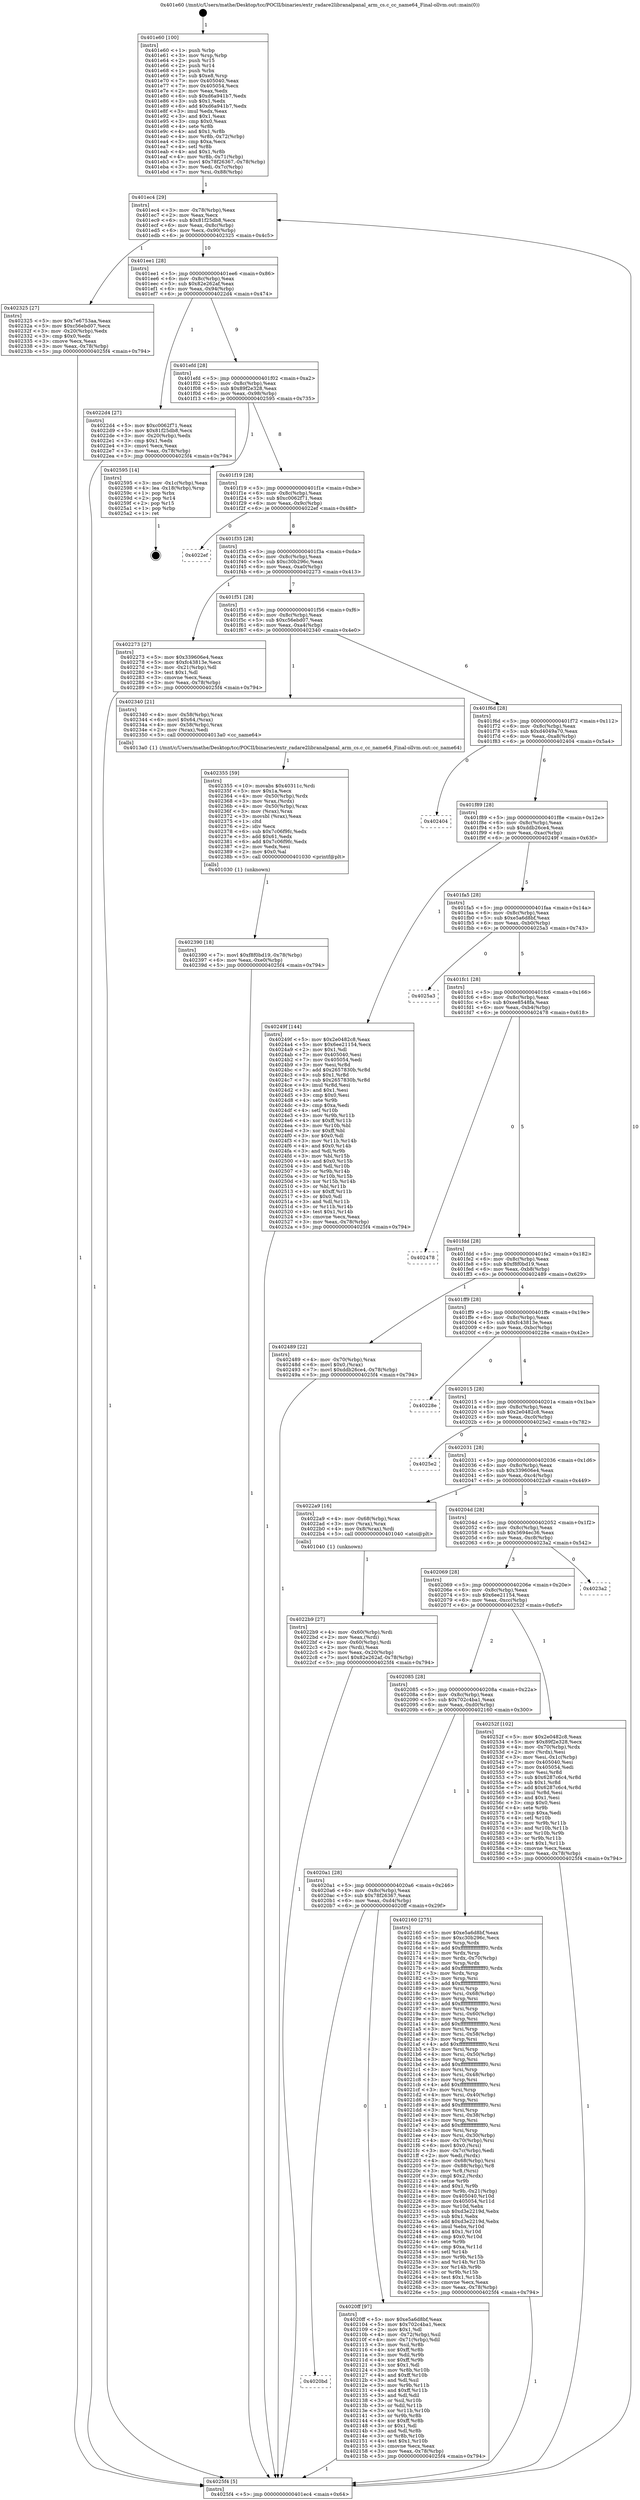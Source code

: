 digraph "0x401e60" {
  label = "0x401e60 (/mnt/c/Users/mathe/Desktop/tcc/POCII/binaries/extr_radare2libranalpanal_arm_cs.c_cc_name64_Final-ollvm.out::main(0))"
  labelloc = "t"
  node[shape=record]

  Entry [label="",width=0.3,height=0.3,shape=circle,fillcolor=black,style=filled]
  "0x401ec4" [label="{
     0x401ec4 [29]\l
     | [instrs]\l
     &nbsp;&nbsp;0x401ec4 \<+3\>: mov -0x78(%rbp),%eax\l
     &nbsp;&nbsp;0x401ec7 \<+2\>: mov %eax,%ecx\l
     &nbsp;&nbsp;0x401ec9 \<+6\>: sub $0x81f25db8,%ecx\l
     &nbsp;&nbsp;0x401ecf \<+6\>: mov %eax,-0x8c(%rbp)\l
     &nbsp;&nbsp;0x401ed5 \<+6\>: mov %ecx,-0x90(%rbp)\l
     &nbsp;&nbsp;0x401edb \<+6\>: je 0000000000402325 \<main+0x4c5\>\l
  }"]
  "0x402325" [label="{
     0x402325 [27]\l
     | [instrs]\l
     &nbsp;&nbsp;0x402325 \<+5\>: mov $0x7e6753aa,%eax\l
     &nbsp;&nbsp;0x40232a \<+5\>: mov $0xc56ebd07,%ecx\l
     &nbsp;&nbsp;0x40232f \<+3\>: mov -0x20(%rbp),%edx\l
     &nbsp;&nbsp;0x402332 \<+3\>: cmp $0x0,%edx\l
     &nbsp;&nbsp;0x402335 \<+3\>: cmove %ecx,%eax\l
     &nbsp;&nbsp;0x402338 \<+3\>: mov %eax,-0x78(%rbp)\l
     &nbsp;&nbsp;0x40233b \<+5\>: jmp 00000000004025f4 \<main+0x794\>\l
  }"]
  "0x401ee1" [label="{
     0x401ee1 [28]\l
     | [instrs]\l
     &nbsp;&nbsp;0x401ee1 \<+5\>: jmp 0000000000401ee6 \<main+0x86\>\l
     &nbsp;&nbsp;0x401ee6 \<+6\>: mov -0x8c(%rbp),%eax\l
     &nbsp;&nbsp;0x401eec \<+5\>: sub $0x82e262af,%eax\l
     &nbsp;&nbsp;0x401ef1 \<+6\>: mov %eax,-0x94(%rbp)\l
     &nbsp;&nbsp;0x401ef7 \<+6\>: je 00000000004022d4 \<main+0x474\>\l
  }"]
  Exit [label="",width=0.3,height=0.3,shape=circle,fillcolor=black,style=filled,peripheries=2]
  "0x4022d4" [label="{
     0x4022d4 [27]\l
     | [instrs]\l
     &nbsp;&nbsp;0x4022d4 \<+5\>: mov $0xc0062f71,%eax\l
     &nbsp;&nbsp;0x4022d9 \<+5\>: mov $0x81f25db8,%ecx\l
     &nbsp;&nbsp;0x4022de \<+3\>: mov -0x20(%rbp),%edx\l
     &nbsp;&nbsp;0x4022e1 \<+3\>: cmp $0x1,%edx\l
     &nbsp;&nbsp;0x4022e4 \<+3\>: cmovl %ecx,%eax\l
     &nbsp;&nbsp;0x4022e7 \<+3\>: mov %eax,-0x78(%rbp)\l
     &nbsp;&nbsp;0x4022ea \<+5\>: jmp 00000000004025f4 \<main+0x794\>\l
  }"]
  "0x401efd" [label="{
     0x401efd [28]\l
     | [instrs]\l
     &nbsp;&nbsp;0x401efd \<+5\>: jmp 0000000000401f02 \<main+0xa2\>\l
     &nbsp;&nbsp;0x401f02 \<+6\>: mov -0x8c(%rbp),%eax\l
     &nbsp;&nbsp;0x401f08 \<+5\>: sub $0x89f2e328,%eax\l
     &nbsp;&nbsp;0x401f0d \<+6\>: mov %eax,-0x98(%rbp)\l
     &nbsp;&nbsp;0x401f13 \<+6\>: je 0000000000402595 \<main+0x735\>\l
  }"]
  "0x402390" [label="{
     0x402390 [18]\l
     | [instrs]\l
     &nbsp;&nbsp;0x402390 \<+7\>: movl $0xf8f0bd19,-0x78(%rbp)\l
     &nbsp;&nbsp;0x402397 \<+6\>: mov %eax,-0xe0(%rbp)\l
     &nbsp;&nbsp;0x40239d \<+5\>: jmp 00000000004025f4 \<main+0x794\>\l
  }"]
  "0x402595" [label="{
     0x402595 [14]\l
     | [instrs]\l
     &nbsp;&nbsp;0x402595 \<+3\>: mov -0x1c(%rbp),%eax\l
     &nbsp;&nbsp;0x402598 \<+4\>: lea -0x18(%rbp),%rsp\l
     &nbsp;&nbsp;0x40259c \<+1\>: pop %rbx\l
     &nbsp;&nbsp;0x40259d \<+2\>: pop %r14\l
     &nbsp;&nbsp;0x40259f \<+2\>: pop %r15\l
     &nbsp;&nbsp;0x4025a1 \<+1\>: pop %rbp\l
     &nbsp;&nbsp;0x4025a2 \<+1\>: ret\l
  }"]
  "0x401f19" [label="{
     0x401f19 [28]\l
     | [instrs]\l
     &nbsp;&nbsp;0x401f19 \<+5\>: jmp 0000000000401f1e \<main+0xbe\>\l
     &nbsp;&nbsp;0x401f1e \<+6\>: mov -0x8c(%rbp),%eax\l
     &nbsp;&nbsp;0x401f24 \<+5\>: sub $0xc0062f71,%eax\l
     &nbsp;&nbsp;0x401f29 \<+6\>: mov %eax,-0x9c(%rbp)\l
     &nbsp;&nbsp;0x401f2f \<+6\>: je 00000000004022ef \<main+0x48f\>\l
  }"]
  "0x402355" [label="{
     0x402355 [59]\l
     | [instrs]\l
     &nbsp;&nbsp;0x402355 \<+10\>: movabs $0x40311c,%rdi\l
     &nbsp;&nbsp;0x40235f \<+5\>: mov $0x1a,%ecx\l
     &nbsp;&nbsp;0x402364 \<+4\>: mov -0x50(%rbp),%rdx\l
     &nbsp;&nbsp;0x402368 \<+3\>: mov %rax,(%rdx)\l
     &nbsp;&nbsp;0x40236b \<+4\>: mov -0x50(%rbp),%rax\l
     &nbsp;&nbsp;0x40236f \<+3\>: mov (%rax),%rax\l
     &nbsp;&nbsp;0x402372 \<+3\>: movsbl (%rax),%eax\l
     &nbsp;&nbsp;0x402375 \<+1\>: cltd\l
     &nbsp;&nbsp;0x402376 \<+2\>: idiv %ecx\l
     &nbsp;&nbsp;0x402378 \<+6\>: sub $0x7c06f9fc,%edx\l
     &nbsp;&nbsp;0x40237e \<+3\>: add $0x61,%edx\l
     &nbsp;&nbsp;0x402381 \<+6\>: add $0x7c06f9fc,%edx\l
     &nbsp;&nbsp;0x402387 \<+2\>: mov %edx,%esi\l
     &nbsp;&nbsp;0x402389 \<+2\>: mov $0x0,%al\l
     &nbsp;&nbsp;0x40238b \<+5\>: call 0000000000401030 \<printf@plt\>\l
     | [calls]\l
     &nbsp;&nbsp;0x401030 \{1\} (unknown)\l
  }"]
  "0x4022ef" [label="{
     0x4022ef\l
  }", style=dashed]
  "0x401f35" [label="{
     0x401f35 [28]\l
     | [instrs]\l
     &nbsp;&nbsp;0x401f35 \<+5\>: jmp 0000000000401f3a \<main+0xda\>\l
     &nbsp;&nbsp;0x401f3a \<+6\>: mov -0x8c(%rbp),%eax\l
     &nbsp;&nbsp;0x401f40 \<+5\>: sub $0xc30b296c,%eax\l
     &nbsp;&nbsp;0x401f45 \<+6\>: mov %eax,-0xa0(%rbp)\l
     &nbsp;&nbsp;0x401f4b \<+6\>: je 0000000000402273 \<main+0x413\>\l
  }"]
  "0x4022b9" [label="{
     0x4022b9 [27]\l
     | [instrs]\l
     &nbsp;&nbsp;0x4022b9 \<+4\>: mov -0x60(%rbp),%rdi\l
     &nbsp;&nbsp;0x4022bd \<+2\>: mov %eax,(%rdi)\l
     &nbsp;&nbsp;0x4022bf \<+4\>: mov -0x60(%rbp),%rdi\l
     &nbsp;&nbsp;0x4022c3 \<+2\>: mov (%rdi),%eax\l
     &nbsp;&nbsp;0x4022c5 \<+3\>: mov %eax,-0x20(%rbp)\l
     &nbsp;&nbsp;0x4022c8 \<+7\>: movl $0x82e262af,-0x78(%rbp)\l
     &nbsp;&nbsp;0x4022cf \<+5\>: jmp 00000000004025f4 \<main+0x794\>\l
  }"]
  "0x402273" [label="{
     0x402273 [27]\l
     | [instrs]\l
     &nbsp;&nbsp;0x402273 \<+5\>: mov $0x339606e4,%eax\l
     &nbsp;&nbsp;0x402278 \<+5\>: mov $0xfc43813e,%ecx\l
     &nbsp;&nbsp;0x40227d \<+3\>: mov -0x21(%rbp),%dl\l
     &nbsp;&nbsp;0x402280 \<+3\>: test $0x1,%dl\l
     &nbsp;&nbsp;0x402283 \<+3\>: cmovne %ecx,%eax\l
     &nbsp;&nbsp;0x402286 \<+3\>: mov %eax,-0x78(%rbp)\l
     &nbsp;&nbsp;0x402289 \<+5\>: jmp 00000000004025f4 \<main+0x794\>\l
  }"]
  "0x401f51" [label="{
     0x401f51 [28]\l
     | [instrs]\l
     &nbsp;&nbsp;0x401f51 \<+5\>: jmp 0000000000401f56 \<main+0xf6\>\l
     &nbsp;&nbsp;0x401f56 \<+6\>: mov -0x8c(%rbp),%eax\l
     &nbsp;&nbsp;0x401f5c \<+5\>: sub $0xc56ebd07,%eax\l
     &nbsp;&nbsp;0x401f61 \<+6\>: mov %eax,-0xa4(%rbp)\l
     &nbsp;&nbsp;0x401f67 \<+6\>: je 0000000000402340 \<main+0x4e0\>\l
  }"]
  "0x401e60" [label="{
     0x401e60 [100]\l
     | [instrs]\l
     &nbsp;&nbsp;0x401e60 \<+1\>: push %rbp\l
     &nbsp;&nbsp;0x401e61 \<+3\>: mov %rsp,%rbp\l
     &nbsp;&nbsp;0x401e64 \<+2\>: push %r15\l
     &nbsp;&nbsp;0x401e66 \<+2\>: push %r14\l
     &nbsp;&nbsp;0x401e68 \<+1\>: push %rbx\l
     &nbsp;&nbsp;0x401e69 \<+7\>: sub $0xe8,%rsp\l
     &nbsp;&nbsp;0x401e70 \<+7\>: mov 0x405040,%eax\l
     &nbsp;&nbsp;0x401e77 \<+7\>: mov 0x405054,%ecx\l
     &nbsp;&nbsp;0x401e7e \<+2\>: mov %eax,%edx\l
     &nbsp;&nbsp;0x401e80 \<+6\>: sub $0xd6a941b7,%edx\l
     &nbsp;&nbsp;0x401e86 \<+3\>: sub $0x1,%edx\l
     &nbsp;&nbsp;0x401e89 \<+6\>: add $0xd6a941b7,%edx\l
     &nbsp;&nbsp;0x401e8f \<+3\>: imul %edx,%eax\l
     &nbsp;&nbsp;0x401e92 \<+3\>: and $0x1,%eax\l
     &nbsp;&nbsp;0x401e95 \<+3\>: cmp $0x0,%eax\l
     &nbsp;&nbsp;0x401e98 \<+4\>: sete %r8b\l
     &nbsp;&nbsp;0x401e9c \<+4\>: and $0x1,%r8b\l
     &nbsp;&nbsp;0x401ea0 \<+4\>: mov %r8b,-0x72(%rbp)\l
     &nbsp;&nbsp;0x401ea4 \<+3\>: cmp $0xa,%ecx\l
     &nbsp;&nbsp;0x401ea7 \<+4\>: setl %r8b\l
     &nbsp;&nbsp;0x401eab \<+4\>: and $0x1,%r8b\l
     &nbsp;&nbsp;0x401eaf \<+4\>: mov %r8b,-0x71(%rbp)\l
     &nbsp;&nbsp;0x401eb3 \<+7\>: movl $0x78f26367,-0x78(%rbp)\l
     &nbsp;&nbsp;0x401eba \<+3\>: mov %edi,-0x7c(%rbp)\l
     &nbsp;&nbsp;0x401ebd \<+7\>: mov %rsi,-0x88(%rbp)\l
  }"]
  "0x402340" [label="{
     0x402340 [21]\l
     | [instrs]\l
     &nbsp;&nbsp;0x402340 \<+4\>: mov -0x58(%rbp),%rax\l
     &nbsp;&nbsp;0x402344 \<+6\>: movl $0x64,(%rax)\l
     &nbsp;&nbsp;0x40234a \<+4\>: mov -0x58(%rbp),%rax\l
     &nbsp;&nbsp;0x40234e \<+2\>: mov (%rax),%edi\l
     &nbsp;&nbsp;0x402350 \<+5\>: call 00000000004013a0 \<cc_name64\>\l
     | [calls]\l
     &nbsp;&nbsp;0x4013a0 \{1\} (/mnt/c/Users/mathe/Desktop/tcc/POCII/binaries/extr_radare2libranalpanal_arm_cs.c_cc_name64_Final-ollvm.out::cc_name64)\l
  }"]
  "0x401f6d" [label="{
     0x401f6d [28]\l
     | [instrs]\l
     &nbsp;&nbsp;0x401f6d \<+5\>: jmp 0000000000401f72 \<main+0x112\>\l
     &nbsp;&nbsp;0x401f72 \<+6\>: mov -0x8c(%rbp),%eax\l
     &nbsp;&nbsp;0x401f78 \<+5\>: sub $0xd4049a70,%eax\l
     &nbsp;&nbsp;0x401f7d \<+6\>: mov %eax,-0xa8(%rbp)\l
     &nbsp;&nbsp;0x401f83 \<+6\>: je 0000000000402404 \<main+0x5a4\>\l
  }"]
  "0x4025f4" [label="{
     0x4025f4 [5]\l
     | [instrs]\l
     &nbsp;&nbsp;0x4025f4 \<+5\>: jmp 0000000000401ec4 \<main+0x64\>\l
  }"]
  "0x402404" [label="{
     0x402404\l
  }", style=dashed]
  "0x401f89" [label="{
     0x401f89 [28]\l
     | [instrs]\l
     &nbsp;&nbsp;0x401f89 \<+5\>: jmp 0000000000401f8e \<main+0x12e\>\l
     &nbsp;&nbsp;0x401f8e \<+6\>: mov -0x8c(%rbp),%eax\l
     &nbsp;&nbsp;0x401f94 \<+5\>: sub $0xddb26ce4,%eax\l
     &nbsp;&nbsp;0x401f99 \<+6\>: mov %eax,-0xac(%rbp)\l
     &nbsp;&nbsp;0x401f9f \<+6\>: je 000000000040249f \<main+0x63f\>\l
  }"]
  "0x4020bd" [label="{
     0x4020bd\l
  }", style=dashed]
  "0x40249f" [label="{
     0x40249f [144]\l
     | [instrs]\l
     &nbsp;&nbsp;0x40249f \<+5\>: mov $0x2e0482c8,%eax\l
     &nbsp;&nbsp;0x4024a4 \<+5\>: mov $0x6ee21154,%ecx\l
     &nbsp;&nbsp;0x4024a9 \<+2\>: mov $0x1,%dl\l
     &nbsp;&nbsp;0x4024ab \<+7\>: mov 0x405040,%esi\l
     &nbsp;&nbsp;0x4024b2 \<+7\>: mov 0x405054,%edi\l
     &nbsp;&nbsp;0x4024b9 \<+3\>: mov %esi,%r8d\l
     &nbsp;&nbsp;0x4024bc \<+7\>: add $0x2657830b,%r8d\l
     &nbsp;&nbsp;0x4024c3 \<+4\>: sub $0x1,%r8d\l
     &nbsp;&nbsp;0x4024c7 \<+7\>: sub $0x2657830b,%r8d\l
     &nbsp;&nbsp;0x4024ce \<+4\>: imul %r8d,%esi\l
     &nbsp;&nbsp;0x4024d2 \<+3\>: and $0x1,%esi\l
     &nbsp;&nbsp;0x4024d5 \<+3\>: cmp $0x0,%esi\l
     &nbsp;&nbsp;0x4024d8 \<+4\>: sete %r9b\l
     &nbsp;&nbsp;0x4024dc \<+3\>: cmp $0xa,%edi\l
     &nbsp;&nbsp;0x4024df \<+4\>: setl %r10b\l
     &nbsp;&nbsp;0x4024e3 \<+3\>: mov %r9b,%r11b\l
     &nbsp;&nbsp;0x4024e6 \<+4\>: xor $0xff,%r11b\l
     &nbsp;&nbsp;0x4024ea \<+3\>: mov %r10b,%bl\l
     &nbsp;&nbsp;0x4024ed \<+3\>: xor $0xff,%bl\l
     &nbsp;&nbsp;0x4024f0 \<+3\>: xor $0x0,%dl\l
     &nbsp;&nbsp;0x4024f3 \<+3\>: mov %r11b,%r14b\l
     &nbsp;&nbsp;0x4024f6 \<+4\>: and $0x0,%r14b\l
     &nbsp;&nbsp;0x4024fa \<+3\>: and %dl,%r9b\l
     &nbsp;&nbsp;0x4024fd \<+3\>: mov %bl,%r15b\l
     &nbsp;&nbsp;0x402500 \<+4\>: and $0x0,%r15b\l
     &nbsp;&nbsp;0x402504 \<+3\>: and %dl,%r10b\l
     &nbsp;&nbsp;0x402507 \<+3\>: or %r9b,%r14b\l
     &nbsp;&nbsp;0x40250a \<+3\>: or %r10b,%r15b\l
     &nbsp;&nbsp;0x40250d \<+3\>: xor %r15b,%r14b\l
     &nbsp;&nbsp;0x402510 \<+3\>: or %bl,%r11b\l
     &nbsp;&nbsp;0x402513 \<+4\>: xor $0xff,%r11b\l
     &nbsp;&nbsp;0x402517 \<+3\>: or $0x0,%dl\l
     &nbsp;&nbsp;0x40251a \<+3\>: and %dl,%r11b\l
     &nbsp;&nbsp;0x40251d \<+3\>: or %r11b,%r14b\l
     &nbsp;&nbsp;0x402520 \<+4\>: test $0x1,%r14b\l
     &nbsp;&nbsp;0x402524 \<+3\>: cmovne %ecx,%eax\l
     &nbsp;&nbsp;0x402527 \<+3\>: mov %eax,-0x78(%rbp)\l
     &nbsp;&nbsp;0x40252a \<+5\>: jmp 00000000004025f4 \<main+0x794\>\l
  }"]
  "0x401fa5" [label="{
     0x401fa5 [28]\l
     | [instrs]\l
     &nbsp;&nbsp;0x401fa5 \<+5\>: jmp 0000000000401faa \<main+0x14a\>\l
     &nbsp;&nbsp;0x401faa \<+6\>: mov -0x8c(%rbp),%eax\l
     &nbsp;&nbsp;0x401fb0 \<+5\>: sub $0xe5a6d8bf,%eax\l
     &nbsp;&nbsp;0x401fb5 \<+6\>: mov %eax,-0xb0(%rbp)\l
     &nbsp;&nbsp;0x401fbb \<+6\>: je 00000000004025a3 \<main+0x743\>\l
  }"]
  "0x4020ff" [label="{
     0x4020ff [97]\l
     | [instrs]\l
     &nbsp;&nbsp;0x4020ff \<+5\>: mov $0xe5a6d8bf,%eax\l
     &nbsp;&nbsp;0x402104 \<+5\>: mov $0x702c4ba1,%ecx\l
     &nbsp;&nbsp;0x402109 \<+2\>: mov $0x1,%dl\l
     &nbsp;&nbsp;0x40210b \<+4\>: mov -0x72(%rbp),%sil\l
     &nbsp;&nbsp;0x40210f \<+4\>: mov -0x71(%rbp),%dil\l
     &nbsp;&nbsp;0x402113 \<+3\>: mov %sil,%r8b\l
     &nbsp;&nbsp;0x402116 \<+4\>: xor $0xff,%r8b\l
     &nbsp;&nbsp;0x40211a \<+3\>: mov %dil,%r9b\l
     &nbsp;&nbsp;0x40211d \<+4\>: xor $0xff,%r9b\l
     &nbsp;&nbsp;0x402121 \<+3\>: xor $0x1,%dl\l
     &nbsp;&nbsp;0x402124 \<+3\>: mov %r8b,%r10b\l
     &nbsp;&nbsp;0x402127 \<+4\>: and $0xff,%r10b\l
     &nbsp;&nbsp;0x40212b \<+3\>: and %dl,%sil\l
     &nbsp;&nbsp;0x40212e \<+3\>: mov %r9b,%r11b\l
     &nbsp;&nbsp;0x402131 \<+4\>: and $0xff,%r11b\l
     &nbsp;&nbsp;0x402135 \<+3\>: and %dl,%dil\l
     &nbsp;&nbsp;0x402138 \<+3\>: or %sil,%r10b\l
     &nbsp;&nbsp;0x40213b \<+3\>: or %dil,%r11b\l
     &nbsp;&nbsp;0x40213e \<+3\>: xor %r11b,%r10b\l
     &nbsp;&nbsp;0x402141 \<+3\>: or %r9b,%r8b\l
     &nbsp;&nbsp;0x402144 \<+4\>: xor $0xff,%r8b\l
     &nbsp;&nbsp;0x402148 \<+3\>: or $0x1,%dl\l
     &nbsp;&nbsp;0x40214b \<+3\>: and %dl,%r8b\l
     &nbsp;&nbsp;0x40214e \<+3\>: or %r8b,%r10b\l
     &nbsp;&nbsp;0x402151 \<+4\>: test $0x1,%r10b\l
     &nbsp;&nbsp;0x402155 \<+3\>: cmovne %ecx,%eax\l
     &nbsp;&nbsp;0x402158 \<+3\>: mov %eax,-0x78(%rbp)\l
     &nbsp;&nbsp;0x40215b \<+5\>: jmp 00000000004025f4 \<main+0x794\>\l
  }"]
  "0x4025a3" [label="{
     0x4025a3\l
  }", style=dashed]
  "0x401fc1" [label="{
     0x401fc1 [28]\l
     | [instrs]\l
     &nbsp;&nbsp;0x401fc1 \<+5\>: jmp 0000000000401fc6 \<main+0x166\>\l
     &nbsp;&nbsp;0x401fc6 \<+6\>: mov -0x8c(%rbp),%eax\l
     &nbsp;&nbsp;0x401fcc \<+5\>: sub $0xee8548fa,%eax\l
     &nbsp;&nbsp;0x401fd1 \<+6\>: mov %eax,-0xb4(%rbp)\l
     &nbsp;&nbsp;0x401fd7 \<+6\>: je 0000000000402478 \<main+0x618\>\l
  }"]
  "0x4020a1" [label="{
     0x4020a1 [28]\l
     | [instrs]\l
     &nbsp;&nbsp;0x4020a1 \<+5\>: jmp 00000000004020a6 \<main+0x246\>\l
     &nbsp;&nbsp;0x4020a6 \<+6\>: mov -0x8c(%rbp),%eax\l
     &nbsp;&nbsp;0x4020ac \<+5\>: sub $0x78f26367,%eax\l
     &nbsp;&nbsp;0x4020b1 \<+6\>: mov %eax,-0xd4(%rbp)\l
     &nbsp;&nbsp;0x4020b7 \<+6\>: je 00000000004020ff \<main+0x29f\>\l
  }"]
  "0x402478" [label="{
     0x402478\l
  }", style=dashed]
  "0x401fdd" [label="{
     0x401fdd [28]\l
     | [instrs]\l
     &nbsp;&nbsp;0x401fdd \<+5\>: jmp 0000000000401fe2 \<main+0x182\>\l
     &nbsp;&nbsp;0x401fe2 \<+6\>: mov -0x8c(%rbp),%eax\l
     &nbsp;&nbsp;0x401fe8 \<+5\>: sub $0xf8f0bd19,%eax\l
     &nbsp;&nbsp;0x401fed \<+6\>: mov %eax,-0xb8(%rbp)\l
     &nbsp;&nbsp;0x401ff3 \<+6\>: je 0000000000402489 \<main+0x629\>\l
  }"]
  "0x402160" [label="{
     0x402160 [275]\l
     | [instrs]\l
     &nbsp;&nbsp;0x402160 \<+5\>: mov $0xe5a6d8bf,%eax\l
     &nbsp;&nbsp;0x402165 \<+5\>: mov $0xc30b296c,%ecx\l
     &nbsp;&nbsp;0x40216a \<+3\>: mov %rsp,%rdx\l
     &nbsp;&nbsp;0x40216d \<+4\>: add $0xfffffffffffffff0,%rdx\l
     &nbsp;&nbsp;0x402171 \<+3\>: mov %rdx,%rsp\l
     &nbsp;&nbsp;0x402174 \<+4\>: mov %rdx,-0x70(%rbp)\l
     &nbsp;&nbsp;0x402178 \<+3\>: mov %rsp,%rdx\l
     &nbsp;&nbsp;0x40217b \<+4\>: add $0xfffffffffffffff0,%rdx\l
     &nbsp;&nbsp;0x40217f \<+3\>: mov %rdx,%rsp\l
     &nbsp;&nbsp;0x402182 \<+3\>: mov %rsp,%rsi\l
     &nbsp;&nbsp;0x402185 \<+4\>: add $0xfffffffffffffff0,%rsi\l
     &nbsp;&nbsp;0x402189 \<+3\>: mov %rsi,%rsp\l
     &nbsp;&nbsp;0x40218c \<+4\>: mov %rsi,-0x68(%rbp)\l
     &nbsp;&nbsp;0x402190 \<+3\>: mov %rsp,%rsi\l
     &nbsp;&nbsp;0x402193 \<+4\>: add $0xfffffffffffffff0,%rsi\l
     &nbsp;&nbsp;0x402197 \<+3\>: mov %rsi,%rsp\l
     &nbsp;&nbsp;0x40219a \<+4\>: mov %rsi,-0x60(%rbp)\l
     &nbsp;&nbsp;0x40219e \<+3\>: mov %rsp,%rsi\l
     &nbsp;&nbsp;0x4021a1 \<+4\>: add $0xfffffffffffffff0,%rsi\l
     &nbsp;&nbsp;0x4021a5 \<+3\>: mov %rsi,%rsp\l
     &nbsp;&nbsp;0x4021a8 \<+4\>: mov %rsi,-0x58(%rbp)\l
     &nbsp;&nbsp;0x4021ac \<+3\>: mov %rsp,%rsi\l
     &nbsp;&nbsp;0x4021af \<+4\>: add $0xfffffffffffffff0,%rsi\l
     &nbsp;&nbsp;0x4021b3 \<+3\>: mov %rsi,%rsp\l
     &nbsp;&nbsp;0x4021b6 \<+4\>: mov %rsi,-0x50(%rbp)\l
     &nbsp;&nbsp;0x4021ba \<+3\>: mov %rsp,%rsi\l
     &nbsp;&nbsp;0x4021bd \<+4\>: add $0xfffffffffffffff0,%rsi\l
     &nbsp;&nbsp;0x4021c1 \<+3\>: mov %rsi,%rsp\l
     &nbsp;&nbsp;0x4021c4 \<+4\>: mov %rsi,-0x48(%rbp)\l
     &nbsp;&nbsp;0x4021c8 \<+3\>: mov %rsp,%rsi\l
     &nbsp;&nbsp;0x4021cb \<+4\>: add $0xfffffffffffffff0,%rsi\l
     &nbsp;&nbsp;0x4021cf \<+3\>: mov %rsi,%rsp\l
     &nbsp;&nbsp;0x4021d2 \<+4\>: mov %rsi,-0x40(%rbp)\l
     &nbsp;&nbsp;0x4021d6 \<+3\>: mov %rsp,%rsi\l
     &nbsp;&nbsp;0x4021d9 \<+4\>: add $0xfffffffffffffff0,%rsi\l
     &nbsp;&nbsp;0x4021dd \<+3\>: mov %rsi,%rsp\l
     &nbsp;&nbsp;0x4021e0 \<+4\>: mov %rsi,-0x38(%rbp)\l
     &nbsp;&nbsp;0x4021e4 \<+3\>: mov %rsp,%rsi\l
     &nbsp;&nbsp;0x4021e7 \<+4\>: add $0xfffffffffffffff0,%rsi\l
     &nbsp;&nbsp;0x4021eb \<+3\>: mov %rsi,%rsp\l
     &nbsp;&nbsp;0x4021ee \<+4\>: mov %rsi,-0x30(%rbp)\l
     &nbsp;&nbsp;0x4021f2 \<+4\>: mov -0x70(%rbp),%rsi\l
     &nbsp;&nbsp;0x4021f6 \<+6\>: movl $0x0,(%rsi)\l
     &nbsp;&nbsp;0x4021fc \<+3\>: mov -0x7c(%rbp),%edi\l
     &nbsp;&nbsp;0x4021ff \<+2\>: mov %edi,(%rdx)\l
     &nbsp;&nbsp;0x402201 \<+4\>: mov -0x68(%rbp),%rsi\l
     &nbsp;&nbsp;0x402205 \<+7\>: mov -0x88(%rbp),%r8\l
     &nbsp;&nbsp;0x40220c \<+3\>: mov %r8,(%rsi)\l
     &nbsp;&nbsp;0x40220f \<+3\>: cmpl $0x2,(%rdx)\l
     &nbsp;&nbsp;0x402212 \<+4\>: setne %r9b\l
     &nbsp;&nbsp;0x402216 \<+4\>: and $0x1,%r9b\l
     &nbsp;&nbsp;0x40221a \<+4\>: mov %r9b,-0x21(%rbp)\l
     &nbsp;&nbsp;0x40221e \<+8\>: mov 0x405040,%r10d\l
     &nbsp;&nbsp;0x402226 \<+8\>: mov 0x405054,%r11d\l
     &nbsp;&nbsp;0x40222e \<+3\>: mov %r10d,%ebx\l
     &nbsp;&nbsp;0x402231 \<+6\>: sub $0xd3e2219d,%ebx\l
     &nbsp;&nbsp;0x402237 \<+3\>: sub $0x1,%ebx\l
     &nbsp;&nbsp;0x40223a \<+6\>: add $0xd3e2219d,%ebx\l
     &nbsp;&nbsp;0x402240 \<+4\>: imul %ebx,%r10d\l
     &nbsp;&nbsp;0x402244 \<+4\>: and $0x1,%r10d\l
     &nbsp;&nbsp;0x402248 \<+4\>: cmp $0x0,%r10d\l
     &nbsp;&nbsp;0x40224c \<+4\>: sete %r9b\l
     &nbsp;&nbsp;0x402250 \<+4\>: cmp $0xa,%r11d\l
     &nbsp;&nbsp;0x402254 \<+4\>: setl %r14b\l
     &nbsp;&nbsp;0x402258 \<+3\>: mov %r9b,%r15b\l
     &nbsp;&nbsp;0x40225b \<+3\>: and %r14b,%r15b\l
     &nbsp;&nbsp;0x40225e \<+3\>: xor %r14b,%r9b\l
     &nbsp;&nbsp;0x402261 \<+3\>: or %r9b,%r15b\l
     &nbsp;&nbsp;0x402264 \<+4\>: test $0x1,%r15b\l
     &nbsp;&nbsp;0x402268 \<+3\>: cmovne %ecx,%eax\l
     &nbsp;&nbsp;0x40226b \<+3\>: mov %eax,-0x78(%rbp)\l
     &nbsp;&nbsp;0x40226e \<+5\>: jmp 00000000004025f4 \<main+0x794\>\l
  }"]
  "0x402489" [label="{
     0x402489 [22]\l
     | [instrs]\l
     &nbsp;&nbsp;0x402489 \<+4\>: mov -0x70(%rbp),%rax\l
     &nbsp;&nbsp;0x40248d \<+6\>: movl $0x0,(%rax)\l
     &nbsp;&nbsp;0x402493 \<+7\>: movl $0xddb26ce4,-0x78(%rbp)\l
     &nbsp;&nbsp;0x40249a \<+5\>: jmp 00000000004025f4 \<main+0x794\>\l
  }"]
  "0x401ff9" [label="{
     0x401ff9 [28]\l
     | [instrs]\l
     &nbsp;&nbsp;0x401ff9 \<+5\>: jmp 0000000000401ffe \<main+0x19e\>\l
     &nbsp;&nbsp;0x401ffe \<+6\>: mov -0x8c(%rbp),%eax\l
     &nbsp;&nbsp;0x402004 \<+5\>: sub $0xfc43813e,%eax\l
     &nbsp;&nbsp;0x402009 \<+6\>: mov %eax,-0xbc(%rbp)\l
     &nbsp;&nbsp;0x40200f \<+6\>: je 000000000040228e \<main+0x42e\>\l
  }"]
  "0x402085" [label="{
     0x402085 [28]\l
     | [instrs]\l
     &nbsp;&nbsp;0x402085 \<+5\>: jmp 000000000040208a \<main+0x22a\>\l
     &nbsp;&nbsp;0x40208a \<+6\>: mov -0x8c(%rbp),%eax\l
     &nbsp;&nbsp;0x402090 \<+5\>: sub $0x702c4ba1,%eax\l
     &nbsp;&nbsp;0x402095 \<+6\>: mov %eax,-0xd0(%rbp)\l
     &nbsp;&nbsp;0x40209b \<+6\>: je 0000000000402160 \<main+0x300\>\l
  }"]
  "0x40228e" [label="{
     0x40228e\l
  }", style=dashed]
  "0x402015" [label="{
     0x402015 [28]\l
     | [instrs]\l
     &nbsp;&nbsp;0x402015 \<+5\>: jmp 000000000040201a \<main+0x1ba\>\l
     &nbsp;&nbsp;0x40201a \<+6\>: mov -0x8c(%rbp),%eax\l
     &nbsp;&nbsp;0x402020 \<+5\>: sub $0x2e0482c8,%eax\l
     &nbsp;&nbsp;0x402025 \<+6\>: mov %eax,-0xc0(%rbp)\l
     &nbsp;&nbsp;0x40202b \<+6\>: je 00000000004025e2 \<main+0x782\>\l
  }"]
  "0x40252f" [label="{
     0x40252f [102]\l
     | [instrs]\l
     &nbsp;&nbsp;0x40252f \<+5\>: mov $0x2e0482c8,%eax\l
     &nbsp;&nbsp;0x402534 \<+5\>: mov $0x89f2e328,%ecx\l
     &nbsp;&nbsp;0x402539 \<+4\>: mov -0x70(%rbp),%rdx\l
     &nbsp;&nbsp;0x40253d \<+2\>: mov (%rdx),%esi\l
     &nbsp;&nbsp;0x40253f \<+3\>: mov %esi,-0x1c(%rbp)\l
     &nbsp;&nbsp;0x402542 \<+7\>: mov 0x405040,%esi\l
     &nbsp;&nbsp;0x402549 \<+7\>: mov 0x405054,%edi\l
     &nbsp;&nbsp;0x402550 \<+3\>: mov %esi,%r8d\l
     &nbsp;&nbsp;0x402553 \<+7\>: sub $0x6287c6c4,%r8d\l
     &nbsp;&nbsp;0x40255a \<+4\>: sub $0x1,%r8d\l
     &nbsp;&nbsp;0x40255e \<+7\>: add $0x6287c6c4,%r8d\l
     &nbsp;&nbsp;0x402565 \<+4\>: imul %r8d,%esi\l
     &nbsp;&nbsp;0x402569 \<+3\>: and $0x1,%esi\l
     &nbsp;&nbsp;0x40256c \<+3\>: cmp $0x0,%esi\l
     &nbsp;&nbsp;0x40256f \<+4\>: sete %r9b\l
     &nbsp;&nbsp;0x402573 \<+3\>: cmp $0xa,%edi\l
     &nbsp;&nbsp;0x402576 \<+4\>: setl %r10b\l
     &nbsp;&nbsp;0x40257a \<+3\>: mov %r9b,%r11b\l
     &nbsp;&nbsp;0x40257d \<+3\>: and %r10b,%r11b\l
     &nbsp;&nbsp;0x402580 \<+3\>: xor %r10b,%r9b\l
     &nbsp;&nbsp;0x402583 \<+3\>: or %r9b,%r11b\l
     &nbsp;&nbsp;0x402586 \<+4\>: test $0x1,%r11b\l
     &nbsp;&nbsp;0x40258a \<+3\>: cmovne %ecx,%eax\l
     &nbsp;&nbsp;0x40258d \<+3\>: mov %eax,-0x78(%rbp)\l
     &nbsp;&nbsp;0x402590 \<+5\>: jmp 00000000004025f4 \<main+0x794\>\l
  }"]
  "0x4025e2" [label="{
     0x4025e2\l
  }", style=dashed]
  "0x402031" [label="{
     0x402031 [28]\l
     | [instrs]\l
     &nbsp;&nbsp;0x402031 \<+5\>: jmp 0000000000402036 \<main+0x1d6\>\l
     &nbsp;&nbsp;0x402036 \<+6\>: mov -0x8c(%rbp),%eax\l
     &nbsp;&nbsp;0x40203c \<+5\>: sub $0x339606e4,%eax\l
     &nbsp;&nbsp;0x402041 \<+6\>: mov %eax,-0xc4(%rbp)\l
     &nbsp;&nbsp;0x402047 \<+6\>: je 00000000004022a9 \<main+0x449\>\l
  }"]
  "0x402069" [label="{
     0x402069 [28]\l
     | [instrs]\l
     &nbsp;&nbsp;0x402069 \<+5\>: jmp 000000000040206e \<main+0x20e\>\l
     &nbsp;&nbsp;0x40206e \<+6\>: mov -0x8c(%rbp),%eax\l
     &nbsp;&nbsp;0x402074 \<+5\>: sub $0x6ee21154,%eax\l
     &nbsp;&nbsp;0x402079 \<+6\>: mov %eax,-0xcc(%rbp)\l
     &nbsp;&nbsp;0x40207f \<+6\>: je 000000000040252f \<main+0x6cf\>\l
  }"]
  "0x4022a9" [label="{
     0x4022a9 [16]\l
     | [instrs]\l
     &nbsp;&nbsp;0x4022a9 \<+4\>: mov -0x68(%rbp),%rax\l
     &nbsp;&nbsp;0x4022ad \<+3\>: mov (%rax),%rax\l
     &nbsp;&nbsp;0x4022b0 \<+4\>: mov 0x8(%rax),%rdi\l
     &nbsp;&nbsp;0x4022b4 \<+5\>: call 0000000000401040 \<atoi@plt\>\l
     | [calls]\l
     &nbsp;&nbsp;0x401040 \{1\} (unknown)\l
  }"]
  "0x40204d" [label="{
     0x40204d [28]\l
     | [instrs]\l
     &nbsp;&nbsp;0x40204d \<+5\>: jmp 0000000000402052 \<main+0x1f2\>\l
     &nbsp;&nbsp;0x402052 \<+6\>: mov -0x8c(%rbp),%eax\l
     &nbsp;&nbsp;0x402058 \<+5\>: sub $0x5694ec36,%eax\l
     &nbsp;&nbsp;0x40205d \<+6\>: mov %eax,-0xc8(%rbp)\l
     &nbsp;&nbsp;0x402063 \<+6\>: je 00000000004023a2 \<main+0x542\>\l
  }"]
  "0x4023a2" [label="{
     0x4023a2\l
  }", style=dashed]
  Entry -> "0x401e60" [label=" 1"]
  "0x401ec4" -> "0x402325" [label=" 1"]
  "0x401ec4" -> "0x401ee1" [label=" 10"]
  "0x402595" -> Exit [label=" 1"]
  "0x401ee1" -> "0x4022d4" [label=" 1"]
  "0x401ee1" -> "0x401efd" [label=" 9"]
  "0x40252f" -> "0x4025f4" [label=" 1"]
  "0x401efd" -> "0x402595" [label=" 1"]
  "0x401efd" -> "0x401f19" [label=" 8"]
  "0x40249f" -> "0x4025f4" [label=" 1"]
  "0x401f19" -> "0x4022ef" [label=" 0"]
  "0x401f19" -> "0x401f35" [label=" 8"]
  "0x402489" -> "0x4025f4" [label=" 1"]
  "0x401f35" -> "0x402273" [label=" 1"]
  "0x401f35" -> "0x401f51" [label=" 7"]
  "0x402390" -> "0x4025f4" [label=" 1"]
  "0x401f51" -> "0x402340" [label=" 1"]
  "0x401f51" -> "0x401f6d" [label=" 6"]
  "0x402340" -> "0x402355" [label=" 1"]
  "0x401f6d" -> "0x402404" [label=" 0"]
  "0x401f6d" -> "0x401f89" [label=" 6"]
  "0x402325" -> "0x4025f4" [label=" 1"]
  "0x401f89" -> "0x40249f" [label=" 1"]
  "0x401f89" -> "0x401fa5" [label=" 5"]
  "0x4022d4" -> "0x4025f4" [label=" 1"]
  "0x401fa5" -> "0x4025a3" [label=" 0"]
  "0x401fa5" -> "0x401fc1" [label=" 5"]
  "0x4022b9" -> "0x4025f4" [label=" 1"]
  "0x401fc1" -> "0x402478" [label=" 0"]
  "0x401fc1" -> "0x401fdd" [label=" 5"]
  "0x402273" -> "0x4025f4" [label=" 1"]
  "0x401fdd" -> "0x402489" [label=" 1"]
  "0x401fdd" -> "0x401ff9" [label=" 4"]
  "0x402160" -> "0x4025f4" [label=" 1"]
  "0x401ff9" -> "0x40228e" [label=" 0"]
  "0x401ff9" -> "0x402015" [label=" 4"]
  "0x4025f4" -> "0x401ec4" [label=" 10"]
  "0x402015" -> "0x4025e2" [label=" 0"]
  "0x402015" -> "0x402031" [label=" 4"]
  "0x401e60" -> "0x401ec4" [label=" 1"]
  "0x402031" -> "0x4022a9" [label=" 1"]
  "0x402031" -> "0x40204d" [label=" 3"]
  "0x4020a1" -> "0x4020bd" [label=" 0"]
  "0x40204d" -> "0x4023a2" [label=" 0"]
  "0x40204d" -> "0x402069" [label=" 3"]
  "0x4020ff" -> "0x4025f4" [label=" 1"]
  "0x402069" -> "0x40252f" [label=" 1"]
  "0x402069" -> "0x402085" [label=" 2"]
  "0x402355" -> "0x402390" [label=" 1"]
  "0x402085" -> "0x402160" [label=" 1"]
  "0x402085" -> "0x4020a1" [label=" 1"]
  "0x4022a9" -> "0x4022b9" [label=" 1"]
  "0x4020a1" -> "0x4020ff" [label=" 1"]
}
